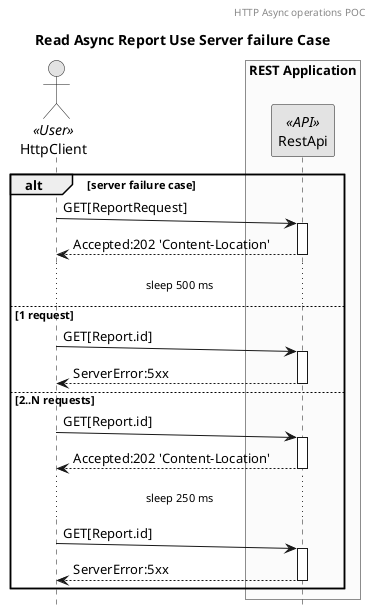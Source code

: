 @startuml
skinparam monochrome true
skinparam BoxPadding 5
header HTTP Async operations POC
title Read Async Report Use Server failure Case

hide footbox
actor HttpClient as user << User >>

box "REST Application" #FBFBFB
 participant "RestApi" as api << API >>
end box

alt server failure case
user ->(5) api ++: GET[ReportRequest]
api --> user --: Accepted:202 'Content-Location'
...sleep 500 ms...
else 1 request
user ->(5) api ++: GET[Report.id]
api --> user --: ServerError:5xx
else 2..N requests
user ->(5) api ++: GET[Report.id]
api --> user --: Accepted:202 'Content-Location'
...sleep 250 ms...
user ->(5) api ++: GET[Report.id]
api --> user --: ServerError:5xx

end
@enduml